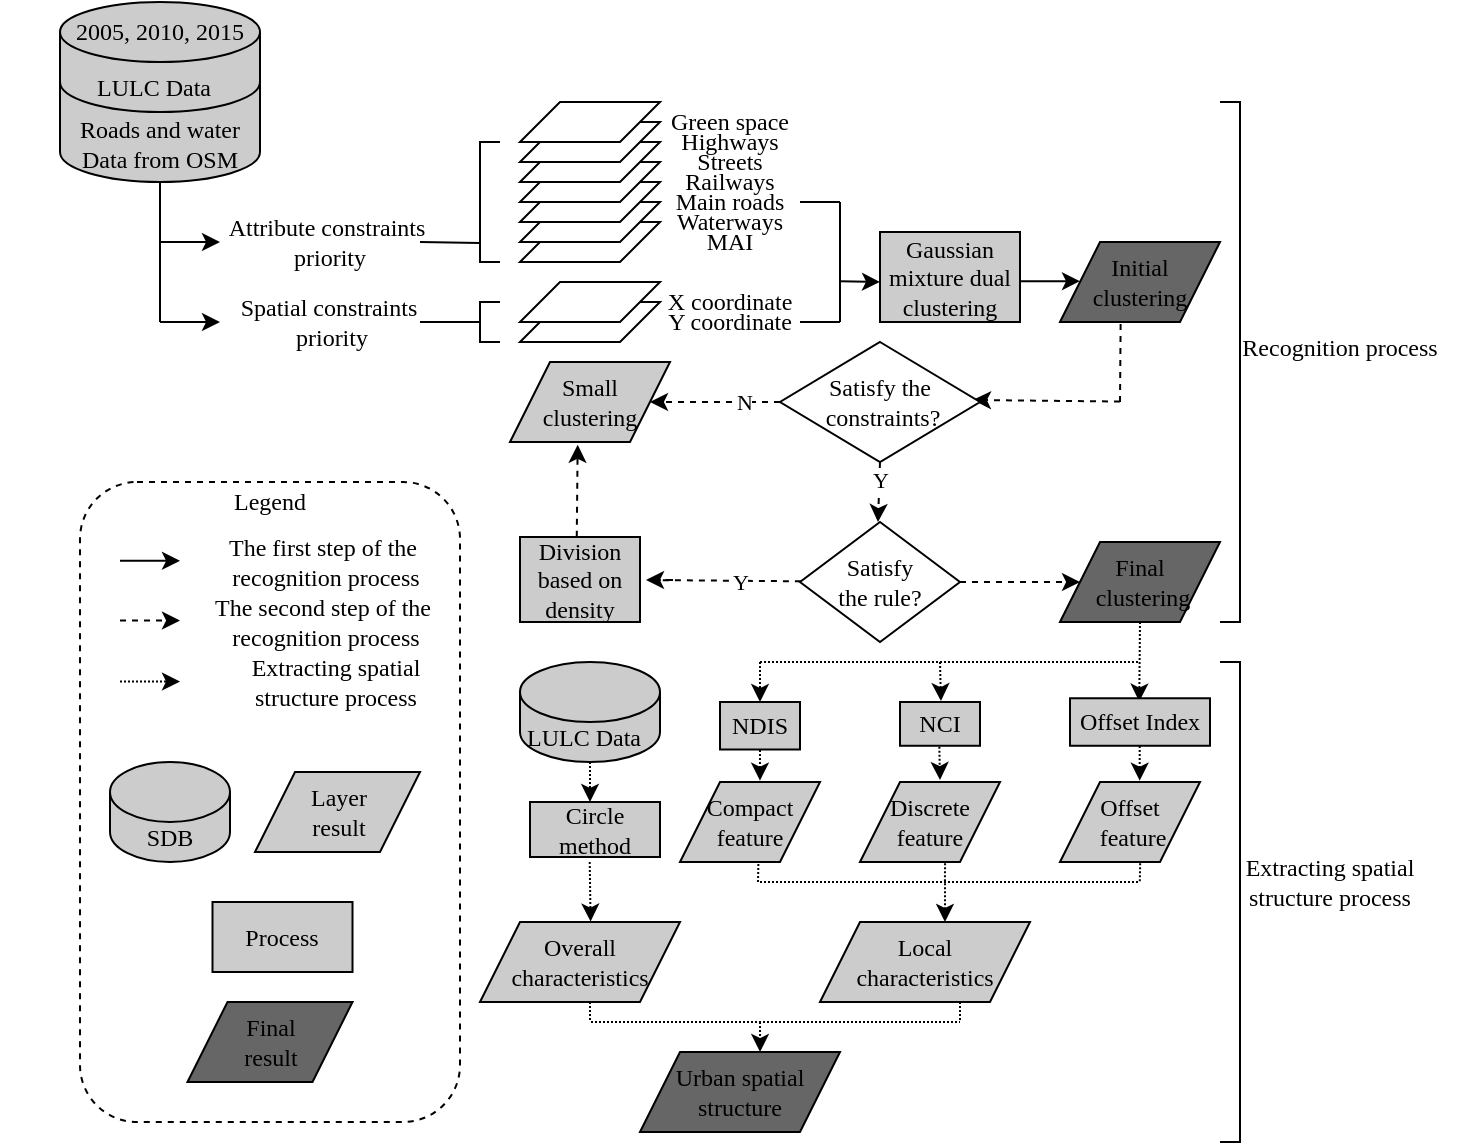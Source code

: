 <mxfile version="14.9.3" type="github">
  <diagram id="8HJ7aUhL0o4wAt0HdWRR" name="Page-1">
    <mxGraphModel dx="979" dy="553" grid="1" gridSize="10" guides="1" tooltips="1" connect="1" arrows="1" fold="1" page="1" pageScale="1" pageWidth="827" pageHeight="1169" math="0" shadow="0">
      <root>
        <mxCell id="0" />
        <mxCell id="1" parent="0" />
        <mxCell id="i6sxjxo-gBJiL7IOT36x-5" value="LULC Data&amp;nbsp;&amp;nbsp;" style="shape=cylinder3;whiteSpace=wrap;html=1;boundedLbl=1;backgroundOutline=1;size=15;fontFamily=Times New Roman;shadow=0;fillColor=#CCCCCC;" parent="1" vertex="1">
          <mxGeometry x="50" y="20" width="100" height="60" as="geometry" />
        </mxCell>
        <mxCell id="i6sxjxo-gBJiL7IOT36x-6" value="2005, 2010, 2015" style="text;html=1;strokeColor=none;fillColor=none;align=center;verticalAlign=middle;whiteSpace=wrap;rounded=0;fontFamily=Times New Roman;" parent="1" vertex="1">
          <mxGeometry x="20" y="30" width="160" height="10" as="geometry" />
        </mxCell>
        <mxCell id="i6sxjxo-gBJiL7IOT36x-10" value="&lt;span&gt;Roads and water Data from OSM&lt;/span&gt;" style="shape=cylinder3;whiteSpace=wrap;html=1;boundedLbl=1;backgroundOutline=1;size=15;lid=0;fontFamily=Times New Roman;fillColor=#CCCCCC;" parent="1" vertex="1">
          <mxGeometry x="50" y="60" width="100" height="50" as="geometry" />
        </mxCell>
        <mxCell id="i6sxjxo-gBJiL7IOT36x-12" value="" style="endArrow=none;html=1;fontFamily=Times New Roman;entryX=0.5;entryY=1;entryDx=0;entryDy=0;entryPerimeter=0;" parent="1" target="i6sxjxo-gBJiL7IOT36x-10" edge="1">
          <mxGeometry width="50" height="50" relative="1" as="geometry">
            <mxPoint x="100" y="140" as="sourcePoint" />
            <mxPoint x="60" y="160" as="targetPoint" />
          </mxGeometry>
        </mxCell>
        <mxCell id="i6sxjxo-gBJiL7IOT36x-13" value="" style="endArrow=none;html=1;fontFamily=Times New Roman;" parent="1" edge="1">
          <mxGeometry width="50" height="50" relative="1" as="geometry">
            <mxPoint x="100" y="180" as="sourcePoint" />
            <mxPoint x="100" y="140" as="targetPoint" />
          </mxGeometry>
        </mxCell>
        <mxCell id="i6sxjxo-gBJiL7IOT36x-14" value="" style="endArrow=classic;html=1;fontFamily=Times New Roman;" parent="1" edge="1">
          <mxGeometry width="50" height="50" relative="1" as="geometry">
            <mxPoint x="100" y="140" as="sourcePoint" />
            <mxPoint x="130" y="140" as="targetPoint" />
          </mxGeometry>
        </mxCell>
        <mxCell id="i6sxjxo-gBJiL7IOT36x-15" value="" style="endArrow=classic;html=1;fontFamily=Times New Roman;" parent="1" edge="1">
          <mxGeometry width="50" height="50" relative="1" as="geometry">
            <mxPoint x="100" y="180" as="sourcePoint" />
            <mxPoint x="130" y="180" as="targetPoint" />
          </mxGeometry>
        </mxCell>
        <mxCell id="i6sxjxo-gBJiL7IOT36x-16" value="Attribute&lt;span&gt;&amp;nbsp;&lt;/span&gt;&lt;span&gt;constraints&amp;nbsp;&lt;/span&gt;&lt;br&gt;&lt;div&gt;&lt;span&gt;priority&lt;/span&gt;&lt;/div&gt;" style="text;html=1;strokeColor=none;fillColor=none;align=center;verticalAlign=middle;whiteSpace=wrap;rounded=0;fontFamily=Times New Roman;" parent="1" vertex="1">
          <mxGeometry x="140" y="130" width="90" height="20" as="geometry" />
        </mxCell>
        <mxCell id="i6sxjxo-gBJiL7IOT36x-17" value="&lt;div&gt;&lt;span&gt;Spatial constraints&lt;/span&gt;&lt;/div&gt;&lt;div&gt;&lt;span&gt;&amp;nbsp;priority&lt;/span&gt;&lt;/div&gt;" style="text;html=1;strokeColor=none;fillColor=none;align=center;verticalAlign=middle;whiteSpace=wrap;rounded=0;fontFamily=Times New Roman;" parent="1" vertex="1">
          <mxGeometry x="137.5" y="170" width="92.5" height="20" as="geometry" />
        </mxCell>
        <mxCell id="i6sxjxo-gBJiL7IOT36x-21" value="" style="endArrow=none;html=1;fontFamily=Times New Roman;exitX=1;exitY=0.5;exitDx=0;exitDy=0;" parent="1" source="i6sxjxo-gBJiL7IOT36x-17" edge="1">
          <mxGeometry width="50" height="50" relative="1" as="geometry">
            <mxPoint x="300" y="179.71" as="sourcePoint" />
            <mxPoint x="260" y="180" as="targetPoint" />
          </mxGeometry>
        </mxCell>
        <mxCell id="13GSF1PAoy-0XcD6c8-7-2" value="" style="strokeWidth=1;html=1;shape=mxgraph.flowchart.annotation_1;align=left;pointerEvents=1;fontFamily=Times New Roman;" parent="1" vertex="1">
          <mxGeometry x="260" y="170" width="10" height="20" as="geometry" />
        </mxCell>
        <mxCell id="13GSF1PAoy-0XcD6c8-7-1" value="" style="strokeWidth=1;html=1;shape=mxgraph.flowchart.annotation_1;align=left;pointerEvents=1;fontFamily=Times New Roman;" parent="1" vertex="1">
          <mxGeometry x="260" y="90" width="10" height="60" as="geometry" />
        </mxCell>
        <mxCell id="13GSF1PAoy-0XcD6c8-7-27" value="" style="endArrow=none;html=1;fontFamily=Times New Roman;exitX=1;exitY=0.5;exitDx=0;exitDy=0;entryX=-0.029;entryY=0.842;entryDx=0;entryDy=0;entryPerimeter=0;" parent="1" source="i6sxjxo-gBJiL7IOT36x-16" target="13GSF1PAoy-0XcD6c8-7-1" edge="1">
          <mxGeometry width="50" height="50" relative="1" as="geometry">
            <mxPoint x="230" y="140" as="sourcePoint" />
            <mxPoint x="280" y="140" as="targetPoint" />
          </mxGeometry>
        </mxCell>
        <mxCell id="i6sxjxo-gBJiL7IOT36x-22" value="" style="shape=parallelogram;perimeter=parallelogramPerimeter;whiteSpace=wrap;html=1;fixedSize=1;fontFamily=Times New Roman;" parent="1" vertex="1">
          <mxGeometry x="280" y="130" width="70" height="20" as="geometry" />
        </mxCell>
        <mxCell id="i6sxjxo-gBJiL7IOT36x-23" value="" style="shape=parallelogram;perimeter=parallelogramPerimeter;whiteSpace=wrap;html=1;fixedSize=1;fontFamily=Times New Roman;" parent="1" vertex="1">
          <mxGeometry x="280" y="120" width="70" height="20" as="geometry" />
        </mxCell>
        <mxCell id="i6sxjxo-gBJiL7IOT36x-24" value="" style="shape=parallelogram;perimeter=parallelogramPerimeter;whiteSpace=wrap;html=1;fixedSize=1;fontFamily=Times New Roman;" parent="1" vertex="1">
          <mxGeometry x="280" y="110" width="70" height="20" as="geometry" />
        </mxCell>
        <mxCell id="i6sxjxo-gBJiL7IOT36x-25" value="" style="shape=parallelogram;perimeter=parallelogramPerimeter;whiteSpace=wrap;html=1;fixedSize=1;fontFamily=Times New Roman;" parent="1" vertex="1">
          <mxGeometry x="280" y="100" width="70" height="20" as="geometry" />
        </mxCell>
        <mxCell id="i6sxjxo-gBJiL7IOT36x-26" value="" style="shape=parallelogram;perimeter=parallelogramPerimeter;whiteSpace=wrap;html=1;fixedSize=1;fontFamily=Times New Roman;" parent="1" vertex="1">
          <mxGeometry x="280" y="90" width="70" height="20" as="geometry" />
        </mxCell>
        <mxCell id="i6sxjxo-gBJiL7IOT36x-27" value="" style="shape=parallelogram;perimeter=parallelogramPerimeter;whiteSpace=wrap;html=1;fixedSize=1;fontFamily=Times New Roman;" parent="1" vertex="1">
          <mxGeometry x="280" y="80" width="70" height="20" as="geometry" />
        </mxCell>
        <mxCell id="i6sxjxo-gBJiL7IOT36x-28" value="" style="shape=parallelogram;perimeter=parallelogramPerimeter;whiteSpace=wrap;html=1;fixedSize=1;fontFamily=Times New Roman;" parent="1" vertex="1">
          <mxGeometry x="280" y="70" width="70" height="20" as="geometry" />
        </mxCell>
        <mxCell id="13GSF1PAoy-0XcD6c8-7-4" value="" style="shape=parallelogram;perimeter=parallelogramPerimeter;whiteSpace=wrap;html=1;fixedSize=1;fontFamily=Times New Roman;" parent="1" vertex="1">
          <mxGeometry x="280" y="170" width="70" height="20" as="geometry" />
        </mxCell>
        <mxCell id="13GSF1PAoy-0XcD6c8-7-5" value="" style="shape=parallelogram;perimeter=parallelogramPerimeter;whiteSpace=wrap;html=1;fixedSize=1;fontFamily=Times New Roman;" parent="1" vertex="1">
          <mxGeometry x="280" y="160" width="70" height="20" as="geometry" />
        </mxCell>
        <mxCell id="13GSF1PAoy-0XcD6c8-7-6" value="&lt;div&gt;Green space&lt;/div&gt;" style="text;html=1;strokeColor=none;fillColor=none;align=center;verticalAlign=middle;whiteSpace=wrap;rounded=0;fontFamily=Times New Roman;" parent="1" vertex="1">
          <mxGeometry x="340" y="70" width="90" height="20" as="geometry" />
        </mxCell>
        <mxCell id="13GSF1PAoy-0XcD6c8-7-7" value="&lt;div&gt;Highways&lt;/div&gt;" style="text;html=1;strokeColor=none;fillColor=none;align=center;verticalAlign=middle;whiteSpace=wrap;rounded=0;fontFamily=Times New Roman;" parent="1" vertex="1">
          <mxGeometry x="340" y="80" width="90" height="20" as="geometry" />
        </mxCell>
        <mxCell id="13GSF1PAoy-0XcD6c8-7-8" value="Streets" style="text;html=1;strokeColor=none;fillColor=none;align=center;verticalAlign=middle;whiteSpace=wrap;rounded=0;fontFamily=Times New Roman;" parent="1" vertex="1">
          <mxGeometry x="340" y="95" width="90" height="10" as="geometry" />
        </mxCell>
        <mxCell id="13GSF1PAoy-0XcD6c8-7-9" value="&lt;div&gt;Railways&lt;/div&gt;" style="text;html=1;strokeColor=none;fillColor=none;align=center;verticalAlign=middle;whiteSpace=wrap;rounded=0;fontFamily=Times New Roman;" parent="1" vertex="1">
          <mxGeometry x="340" y="100" width="90" height="20" as="geometry" />
        </mxCell>
        <mxCell id="13GSF1PAoy-0XcD6c8-7-10" value="&lt;div&gt;Main roads&lt;/div&gt;" style="text;html=1;strokeColor=none;fillColor=none;align=center;verticalAlign=middle;whiteSpace=wrap;rounded=0;fontFamily=Times New Roman;" parent="1" vertex="1">
          <mxGeometry x="340" y="110" width="90" height="20" as="geometry" />
        </mxCell>
        <mxCell id="13GSF1PAoy-0XcD6c8-7-11" value="&lt;div&gt;Waterways&lt;/div&gt;" style="text;html=1;strokeColor=none;fillColor=none;align=center;verticalAlign=middle;whiteSpace=wrap;rounded=0;fontFamily=Times New Roman;" parent="1" vertex="1">
          <mxGeometry x="340" y="120" width="90" height="20" as="geometry" />
        </mxCell>
        <mxCell id="13GSF1PAoy-0XcD6c8-7-12" value="&lt;div&gt;MAI&lt;/div&gt;" style="text;html=1;strokeColor=none;fillColor=none;align=center;verticalAlign=middle;whiteSpace=wrap;rounded=0;fontFamily=Times New Roman;" parent="1" vertex="1">
          <mxGeometry x="340" y="130" width="90" height="20" as="geometry" />
        </mxCell>
        <mxCell id="13GSF1PAoy-0XcD6c8-7-13" value="&lt;div&gt;X coordinate&lt;/div&gt;" style="text;html=1;strokeColor=none;fillColor=none;align=center;verticalAlign=middle;whiteSpace=wrap;rounded=0;fontFamily=Times New Roman;" parent="1" vertex="1">
          <mxGeometry x="340" y="160" width="90" height="20" as="geometry" />
        </mxCell>
        <mxCell id="13GSF1PAoy-0XcD6c8-7-14" value="Y coordinate" style="text;html=1;strokeColor=none;fillColor=none;align=center;verticalAlign=middle;whiteSpace=wrap;rounded=0;fontFamily=Times New Roman;" parent="1" vertex="1">
          <mxGeometry x="340" y="170" width="90" height="20" as="geometry" />
        </mxCell>
        <mxCell id="13GSF1PAoy-0XcD6c8-7-21" value="" style="endArrow=classic;html=1;fontFamily=Times New Roman;exitX=1;exitY=0.5;exitDx=0;exitDy=0;" parent="1" edge="1">
          <mxGeometry x="300" y="90" width="50" height="50" as="geometry">
            <mxPoint x="440" y="159.67" as="sourcePoint" />
            <mxPoint x="460" y="160" as="targetPoint" />
          </mxGeometry>
        </mxCell>
        <mxCell id="13GSF1PAoy-0XcD6c8-7-53" value="" style="line;strokeWidth=1;html=1;fontFamily=Times New Roman;fontColor=#000000;" parent="1" vertex="1">
          <mxGeometry x="420" y="175" width="20" height="10" as="geometry" />
        </mxCell>
        <mxCell id="13GSF1PAoy-0XcD6c8-7-54" value="" style="line;strokeWidth=1;html=1;fontFamily=Times New Roman;fontColor=#000000;" parent="1" vertex="1">
          <mxGeometry x="420" y="115" width="20" height="10" as="geometry" />
        </mxCell>
        <mxCell id="13GSF1PAoy-0XcD6c8-7-55" value="" style="line;strokeWidth=1;direction=south;html=1;fontFamily=Times New Roman;fontColor=#000000;" parent="1" vertex="1">
          <mxGeometry x="430" y="120" width="20" height="40" as="geometry" />
        </mxCell>
        <mxCell id="13GSF1PAoy-0XcD6c8-7-56" value="" style="line;strokeWidth=1;direction=south;html=1;fontFamily=Times New Roman;fontColor=#000000;" parent="1" vertex="1">
          <mxGeometry x="430" y="160" width="20" height="20" as="geometry" />
        </mxCell>
        <mxCell id="13GSF1PAoy-0XcD6c8-7-59" value="" style="endArrow=classic;html=1;fontFamily=Times New Roman;" parent="1" edge="1">
          <mxGeometry width="50" height="50" relative="1" as="geometry">
            <mxPoint x="530" y="159.6" as="sourcePoint" />
            <mxPoint x="560" y="159.6" as="targetPoint" />
          </mxGeometry>
        </mxCell>
        <mxCell id="13GSF1PAoy-0XcD6c8-7-61" value="Initial clustering" style="shape=parallelogram;perimeter=parallelogramPerimeter;whiteSpace=wrap;html=1;fixedSize=1;strokeWidth=1;fontFamily=Times New Roman;fontColor=#000000;fillColor=#666666;" parent="1" vertex="1">
          <mxGeometry x="550" y="140" width="80" height="40" as="geometry" />
        </mxCell>
        <mxCell id="13GSF1PAoy-0XcD6c8-7-62" value="" style="endArrow=none;dashed=1;html=1;strokeWidth=1;fontFamily=Times New Roman;fontColor=#000000;entryX=0.379;entryY=1.003;entryDx=0;entryDy=0;entryPerimeter=0;" parent="1" target="13GSF1PAoy-0XcD6c8-7-61" edge="1">
          <mxGeometry width="50" height="50" relative="1" as="geometry">
            <mxPoint x="580" y="220" as="sourcePoint" />
            <mxPoint x="590" y="210" as="targetPoint" />
          </mxGeometry>
        </mxCell>
        <mxCell id="13GSF1PAoy-0XcD6c8-7-63" value="" style="endArrow=classic;html=1;fontFamily=Times New Roman;dashed=1;entryX=0.965;entryY=0.483;entryDx=0;entryDy=0;entryPerimeter=0;" parent="1" target="13GSF1PAoy-0XcD6c8-7-64" edge="1">
          <mxGeometry width="50" height="50" relative="1" as="geometry">
            <mxPoint x="580" y="219.76" as="sourcePoint" />
            <mxPoint x="510" y="219.76" as="targetPoint" />
          </mxGeometry>
        </mxCell>
        <mxCell id="13GSF1PAoy-0XcD6c8-7-64" value="Satisfy the &amp;nbsp;constraints?" style="rhombus;whiteSpace=wrap;html=1;strokeWidth=1;fontFamily=Times New Roman;fontColor=#000000;" parent="1" vertex="1">
          <mxGeometry x="410" y="190" width="100" height="60" as="geometry" />
        </mxCell>
        <mxCell id="13GSF1PAoy-0XcD6c8-7-65" value="" style="endArrow=classic;html=1;fontFamily=Times New Roman;dashed=1;exitX=0;exitY=0.5;exitDx=0;exitDy=0;entryX=1;entryY=0.5;entryDx=0;entryDy=0;" parent="1" source="13GSF1PAoy-0XcD6c8-7-64" target="13GSF1PAoy-0XcD6c8-7-66" edge="1">
          <mxGeometry width="50" height="50" relative="1" as="geometry">
            <mxPoint x="410" y="220" as="sourcePoint" />
            <mxPoint x="340" y="219.8" as="targetPoint" />
          </mxGeometry>
        </mxCell>
        <mxCell id="13GSF1PAoy-0XcD6c8-7-67" value="N&lt;br&gt;" style="edgeLabel;html=1;align=center;verticalAlign=middle;resizable=0;points=[];fontFamily=Times New Roman;fontColor=#000000;" parent="13GSF1PAoy-0XcD6c8-7-65" vertex="1" connectable="0">
          <mxGeometry x="-0.447" relative="1" as="geometry">
            <mxPoint as="offset" />
          </mxGeometry>
        </mxCell>
        <mxCell id="13GSF1PAoy-0XcD6c8-7-66" value="Small clustering" style="shape=parallelogram;perimeter=parallelogramPerimeter;whiteSpace=wrap;html=1;fixedSize=1;strokeWidth=1;fontFamily=Times New Roman;fontColor=#000000;fillColor=#CCCCCC;" parent="1" vertex="1">
          <mxGeometry x="275" y="200" width="80" height="40" as="geometry" />
        </mxCell>
        <mxCell id="13GSF1PAoy-0XcD6c8-7-68" value="" style="endArrow=classic;html=1;fontFamily=Times New Roman;dashed=1;exitX=0.5;exitY=1;exitDx=0;exitDy=0;" parent="1" source="13GSF1PAoy-0XcD6c8-7-64" edge="1">
          <mxGeometry width="50" height="50" relative="1" as="geometry">
            <mxPoint x="464.5" y="280" as="sourcePoint" />
            <mxPoint x="459" y="280" as="targetPoint" />
          </mxGeometry>
        </mxCell>
        <mxCell id="13GSF1PAoy-0XcD6c8-7-69" value="Y&lt;br&gt;" style="edgeLabel;html=1;align=center;verticalAlign=middle;resizable=0;points=[];fontFamily=Times New Roman;fontColor=#000000;" parent="13GSF1PAoy-0XcD6c8-7-68" vertex="1" connectable="0">
          <mxGeometry x="-0.447" relative="1" as="geometry">
            <mxPoint as="offset" />
          </mxGeometry>
        </mxCell>
        <mxCell id="13GSF1PAoy-0XcD6c8-7-70" value="Satisfy &lt;br&gt;the rule?" style="rhombus;whiteSpace=wrap;html=1;strokeWidth=1;fontFamily=Times New Roman;fontColor=#000000;" parent="1" vertex="1">
          <mxGeometry x="420" y="280" width="80" height="60" as="geometry" />
        </mxCell>
        <mxCell id="13GSF1PAoy-0XcD6c8-7-71" value="" style="endArrow=classic;html=1;fontFamily=Times New Roman;dashed=1;" parent="1" source="13GSF1PAoy-0XcD6c8-7-70" edge="1">
          <mxGeometry width="50" height="50" relative="1" as="geometry">
            <mxPoint x="469" y="260" as="sourcePoint" />
            <mxPoint x="343" y="309" as="targetPoint" />
            <Array as="points">
              <mxPoint x="343" y="309" />
              <mxPoint x="360" y="309" />
            </Array>
          </mxGeometry>
        </mxCell>
        <mxCell id="13GSF1PAoy-0XcD6c8-7-72" value="Y&lt;br&gt;" style="edgeLabel;html=1;align=center;verticalAlign=middle;resizable=0;points=[];fontFamily=Times New Roman;fontColor=#000000;" parent="13GSF1PAoy-0XcD6c8-7-71" vertex="1" connectable="0">
          <mxGeometry x="-0.447" relative="1" as="geometry">
            <mxPoint as="offset" />
          </mxGeometry>
        </mxCell>
        <mxCell id="13GSF1PAoy-0XcD6c8-7-74" value="" style="endArrow=classic;html=1;fontFamily=Times New Roman;dashed=1;entryX=0.423;entryY=1.035;entryDx=0;entryDy=0;entryPerimeter=0;exitX=0.473;exitY=-0.065;exitDx=0;exitDy=0;exitPerimeter=0;" parent="1" target="13GSF1PAoy-0XcD6c8-7-66" edge="1">
          <mxGeometry width="50" height="50" relative="1" as="geometry">
            <mxPoint x="308.38" y="287.4" as="sourcePoint" />
            <mxPoint x="300.0" y="270" as="targetPoint" />
          </mxGeometry>
        </mxCell>
        <mxCell id="13GSF1PAoy-0XcD6c8-7-75" value="" style="endArrow=classic;html=1;fontFamily=Times New Roman;dashed=1;exitX=1;exitY=0.5;exitDx=0;exitDy=0;" parent="1" source="13GSF1PAoy-0XcD6c8-7-70" edge="1">
          <mxGeometry width="50" height="50" relative="1" as="geometry">
            <mxPoint x="590" y="229.76" as="sourcePoint" />
            <mxPoint x="560" y="310" as="targetPoint" />
          </mxGeometry>
        </mxCell>
        <mxCell id="13GSF1PAoy-0XcD6c8-7-76" value="Final&lt;br&gt;&amp;nbsp;clustering" style="shape=parallelogram;perimeter=parallelogramPerimeter;whiteSpace=wrap;html=1;fixedSize=1;strokeWidth=1;fontFamily=Times New Roman;fontColor=#000000;fillColor=#666666;" parent="1" vertex="1">
          <mxGeometry x="550" y="290" width="80" height="40" as="geometry" />
        </mxCell>
        <mxCell id="13GSF1PAoy-0XcD6c8-7-80" value="LULC Data&amp;nbsp;&amp;nbsp;" style="shape=cylinder3;whiteSpace=wrap;html=1;boundedLbl=1;backgroundOutline=1;size=15;fontFamily=Times New Roman;fillColor=#CCCCCC;" parent="1" vertex="1">
          <mxGeometry x="280" y="350" width="70" height="50" as="geometry" />
        </mxCell>
        <mxCell id="13GSF1PAoy-0XcD6c8-7-81" value="" style="endArrow=classic;html=1;fontFamily=Times New Roman;dashed=1;exitX=0.5;exitY=1;exitDx=0;exitDy=0;dashPattern=1 1;entryX=0.566;entryY=-0.01;entryDx=0;entryDy=0;entryPerimeter=0;" parent="1" source="13GSF1PAoy-0XcD6c8-7-76" edge="1">
          <mxGeometry width="50" height="50" relative="1" as="geometry">
            <mxPoint x="560.0" y="398.6" as="sourcePoint" />
            <mxPoint x="589.62" y="369.8" as="targetPoint" />
          </mxGeometry>
        </mxCell>
        <mxCell id="13GSF1PAoy-0XcD6c8-7-83" value="Compact feature" style="shape=parallelogram;perimeter=parallelogramPerimeter;whiteSpace=wrap;html=1;fixedSize=1;strokeWidth=1;fontFamily=Times New Roman;fontColor=#000000;fillColor=#CCCCCC;" parent="1" vertex="1">
          <mxGeometry x="360" y="410" width="70" height="40" as="geometry" />
        </mxCell>
        <mxCell id="13GSF1PAoy-0XcD6c8-7-84" value="Discrete &lt;br&gt;feature" style="shape=parallelogram;perimeter=parallelogramPerimeter;whiteSpace=wrap;html=1;fixedSize=1;strokeWidth=1;fontFamily=Times New Roman;fontColor=#000000;fillColor=#CCCCCC;" parent="1" vertex="1">
          <mxGeometry x="450" y="410" width="70" height="40" as="geometry" />
        </mxCell>
        <mxCell id="13GSF1PAoy-0XcD6c8-7-85" value="Offset&lt;br&gt;&amp;nbsp;feature" style="shape=parallelogram;perimeter=parallelogramPerimeter;whiteSpace=wrap;html=1;fixedSize=1;strokeWidth=1;fontFamily=Times New Roman;fontColor=#000000;fillColor=#CCCCCC;" parent="1" vertex="1">
          <mxGeometry x="550" y="410" width="70" height="40" as="geometry" />
        </mxCell>
        <mxCell id="13GSF1PAoy-0XcD6c8-7-87" value="" style="endArrow=classic;html=1;fontFamily=Times New Roman;dashed=1;dashPattern=1 1;entryX=0.442;entryY=-0.023;entryDx=0;entryDy=0;entryPerimeter=0;" parent="1" edge="1">
          <mxGeometry width="50" height="50" relative="1" as="geometry">
            <mxPoint x="490" y="350" as="sourcePoint" />
            <mxPoint x="490.47" y="369.54" as="targetPoint" />
            <Array as="points" />
          </mxGeometry>
        </mxCell>
        <mxCell id="13GSF1PAoy-0XcD6c8-7-91" value="" style="endArrow=none;html=1;dashed=1;dashPattern=1 1;strokeWidth=1;fontFamily=Times New Roman;fontColor=#000000;" parent="1" edge="1">
          <mxGeometry width="50" height="50" relative="1" as="geometry">
            <mxPoint x="400" y="350" as="sourcePoint" />
            <mxPoint x="590" y="350" as="targetPoint" />
          </mxGeometry>
        </mxCell>
        <mxCell id="13GSF1PAoy-0XcD6c8-7-92" value="" style="endArrow=classic;html=1;fontFamily=Times New Roman;dashed=1;dashPattern=1 1;entryX=0.5;entryY=0;entryDx=0;entryDy=0;" parent="1" edge="1">
          <mxGeometry width="50" height="50" relative="1" as="geometry">
            <mxPoint x="400" y="350" as="sourcePoint" />
            <mxPoint x="400" y="370" as="targetPoint" />
            <Array as="points" />
          </mxGeometry>
        </mxCell>
        <mxCell id="13GSF1PAoy-0XcD6c8-7-94" value="" style="endArrow=classic;html=1;fontFamily=Times New Roman;dashed=1;exitX=0.5;exitY=1;exitDx=0;exitDy=0;dashPattern=1 1;entryX=0.571;entryY=-0.017;entryDx=0;entryDy=0;entryPerimeter=0;" parent="1" target="13GSF1PAoy-0XcD6c8-7-83" edge="1">
          <mxGeometry width="50" height="50" relative="1" as="geometry">
            <mxPoint x="400" y="390" as="sourcePoint" />
            <mxPoint x="410.12" y="380" as="targetPoint" />
            <Array as="points" />
          </mxGeometry>
        </mxCell>
        <mxCell id="13GSF1PAoy-0XcD6c8-7-95" value="" style="endArrow=classic;html=1;fontFamily=Times New Roman;dashed=1;exitX=0.418;exitY=1.017;exitDx=0;exitDy=0;dashPattern=1 1;exitPerimeter=0;" parent="1" edge="1">
          <mxGeometry width="50" height="50" relative="1" as="geometry">
            <mxPoint x="489.63" y="390.34" as="sourcePoint" />
            <mxPoint x="490" y="409" as="targetPoint" />
            <Array as="points" />
          </mxGeometry>
        </mxCell>
        <mxCell id="13GSF1PAoy-0XcD6c8-7-96" value="" style="endArrow=classic;html=1;fontFamily=Times New Roman;dashed=1;exitX=0.5;exitY=1;exitDx=0;exitDy=0;dashPattern=1 1;entryX=0.571;entryY=-0.017;entryDx=0;entryDy=0;entryPerimeter=0;" parent="1" edge="1">
          <mxGeometry width="50" height="50" relative="1" as="geometry">
            <mxPoint x="589.86" y="390" as="sourcePoint" />
            <mxPoint x="589.83" y="409.32" as="targetPoint" />
            <Array as="points" />
          </mxGeometry>
        </mxCell>
        <mxCell id="13GSF1PAoy-0XcD6c8-7-97" value="" style="endArrow=classic;html=1;fontFamily=Times New Roman;dashed=1;dashPattern=1 1;entryX=0.5;entryY=0;entryDx=0;entryDy=0;" parent="1" edge="1">
          <mxGeometry width="50" height="50" relative="1" as="geometry">
            <mxPoint x="315" y="400" as="sourcePoint" />
            <mxPoint x="315" y="420" as="targetPoint" />
            <Array as="points" />
          </mxGeometry>
        </mxCell>
        <mxCell id="13GSF1PAoy-0XcD6c8-7-100" value="Overall characteristics" style="shape=parallelogram;perimeter=parallelogramPerimeter;whiteSpace=wrap;html=1;fixedSize=1;strokeWidth=1;fontFamily=Times New Roman;fontColor=#000000;fillColor=#CCCCCC;" parent="1" vertex="1">
          <mxGeometry x="260" y="480" width="100" height="40" as="geometry" />
        </mxCell>
        <mxCell id="13GSF1PAoy-0XcD6c8-7-101" value="Local&lt;br&gt;characteristics" style="shape=parallelogram;perimeter=parallelogramPerimeter;whiteSpace=wrap;html=1;fixedSize=1;strokeWidth=1;fontFamily=Times New Roman;fontColor=#000000;fillColor=#CCCCCC;" parent="1" vertex="1">
          <mxGeometry x="430" y="480" width="105" height="40" as="geometry" />
        </mxCell>
        <mxCell id="13GSF1PAoy-0XcD6c8-7-102" value="" style="endArrow=classic;html=1;fontFamily=Times New Roman;dashed=1;dashPattern=1 1;entryX=0.553;entryY=-0.005;entryDx=0;entryDy=0;entryPerimeter=0;" parent="1" target="13GSF1PAoy-0XcD6c8-7-100" edge="1">
          <mxGeometry width="50" height="50" relative="1" as="geometry">
            <mxPoint x="314.86" y="450" as="sourcePoint" />
            <mxPoint x="315" y="478" as="targetPoint" />
            <Array as="points" />
          </mxGeometry>
        </mxCell>
        <mxCell id="13GSF1PAoy-0XcD6c8-7-103" value="" style="endArrow=none;html=1;dashed=1;dashPattern=1 1;strokeWidth=1;fontFamily=Times New Roman;fontColor=#000000;entryX=0.56;entryY=1.009;entryDx=0;entryDy=0;entryPerimeter=0;" parent="1" target="13GSF1PAoy-0XcD6c8-7-83" edge="1">
          <mxGeometry width="50" height="50" relative="1" as="geometry">
            <mxPoint x="399" y="460" as="sourcePoint" />
            <mxPoint x="530" y="470" as="targetPoint" />
          </mxGeometry>
        </mxCell>
        <mxCell id="13GSF1PAoy-0XcD6c8-7-105" value="" style="endArrow=none;html=1;dashed=1;dashPattern=1 1;strokeWidth=1;fontFamily=Times New Roman;fontColor=#000000;" parent="1" edge="1">
          <mxGeometry width="50" height="50" relative="1" as="geometry">
            <mxPoint x="492.45" y="459.64" as="sourcePoint" />
            <mxPoint x="492.55" y="450" as="targetPoint" />
          </mxGeometry>
        </mxCell>
        <mxCell id="13GSF1PAoy-0XcD6c8-7-106" value="" style="endArrow=none;html=1;dashed=1;dashPattern=1 1;strokeWidth=1;fontFamily=Times New Roman;fontColor=#000000;entryX=0.56;entryY=1.009;entryDx=0;entryDy=0;entryPerimeter=0;" parent="1" edge="1">
          <mxGeometry width="50" height="50" relative="1" as="geometry">
            <mxPoint x="589.9" y="459.64" as="sourcePoint" />
            <mxPoint x="590.1" y="450" as="targetPoint" />
          </mxGeometry>
        </mxCell>
        <mxCell id="13GSF1PAoy-0XcD6c8-7-107" value="" style="endArrow=none;html=1;dashed=1;dashPattern=1 1;strokeWidth=1;fontFamily=Times New Roman;fontColor=#000000;" parent="1" edge="1">
          <mxGeometry width="50" height="50" relative="1" as="geometry">
            <mxPoint x="400" y="460" as="sourcePoint" />
            <mxPoint x="590" y="460" as="targetPoint" />
          </mxGeometry>
        </mxCell>
        <mxCell id="13GSF1PAoy-0XcD6c8-7-108" value="" style="endArrow=classic;html=1;fontFamily=Times New Roman;dashed=1;exitX=0.5;exitY=1;exitDx=0;exitDy=0;dashPattern=1 1;entryX=0.571;entryY=-0.017;entryDx=0;entryDy=0;entryPerimeter=0;" parent="1" edge="1">
          <mxGeometry width="50" height="50" relative="1" as="geometry">
            <mxPoint x="492.51" y="460.68" as="sourcePoint" />
            <mxPoint x="492.48" y="480.0" as="targetPoint" />
            <Array as="points" />
          </mxGeometry>
        </mxCell>
        <mxCell id="13GSF1PAoy-0XcD6c8-7-109" value="Urban spatial structure" style="shape=parallelogram;perimeter=parallelogramPerimeter;whiteSpace=wrap;html=1;fixedSize=1;strokeWidth=1;fontFamily=Times New Roman;fontColor=#000000;fillColor=#666666;" parent="1" vertex="1">
          <mxGeometry x="340" y="545" width="100" height="40" as="geometry" />
        </mxCell>
        <mxCell id="13GSF1PAoy-0XcD6c8-7-110" value="" style="endArrow=none;html=1;dashed=1;dashPattern=1 1;strokeWidth=1;fontFamily=Times New Roman;fontColor=#000000;" parent="1" edge="1">
          <mxGeometry width="50" height="50" relative="1" as="geometry">
            <mxPoint x="315" y="520" as="sourcePoint" />
            <mxPoint x="315" y="530" as="targetPoint" />
          </mxGeometry>
        </mxCell>
        <mxCell id="13GSF1PAoy-0XcD6c8-7-111" value="" style="endArrow=none;html=1;dashed=1;dashPattern=1 1;strokeWidth=1;fontFamily=Times New Roman;fontColor=#000000;entryX=0.563;entryY=1.011;entryDx=0;entryDy=0;entryPerimeter=0;" parent="1" target="13GSF1PAoy-0XcD6c8-7-101" edge="1">
          <mxGeometry width="50" height="50" relative="1" as="geometry">
            <mxPoint x="489" y="520" as="sourcePoint" />
            <mxPoint x="500.03" y="510" as="targetPoint" />
          </mxGeometry>
        </mxCell>
        <mxCell id="13GSF1PAoy-0XcD6c8-7-113" value="" style="endArrow=classic;html=1;fontFamily=Times New Roman;dashed=1;dashPattern=1 1;" parent="1" edge="1">
          <mxGeometry width="50" height="50" relative="1" as="geometry">
            <mxPoint x="400" y="530" as="sourcePoint" />
            <mxPoint x="400.04" y="545" as="targetPoint" />
            <Array as="points" />
          </mxGeometry>
        </mxCell>
        <mxCell id="13GSF1PAoy-0XcD6c8-7-114" value="" style="endArrow=none;html=1;dashed=1;dashPattern=1 1;strokeWidth=1;fontFamily=Times New Roman;fontColor=#000000;" parent="1" edge="1">
          <mxGeometry width="50" height="50" relative="1" as="geometry">
            <mxPoint x="315.5" y="530" as="sourcePoint" />
            <mxPoint x="500" y="530" as="targetPoint" />
          </mxGeometry>
        </mxCell>
        <mxCell id="13GSF1PAoy-0XcD6c8-7-116" value="" style="endArrow=none;html=1;dashed=1;dashPattern=1 1;strokeWidth=1;fontFamily=Times New Roman;fontColor=#000000;" parent="1" edge="1">
          <mxGeometry width="50" height="50" relative="1" as="geometry">
            <mxPoint x="500" y="520" as="sourcePoint" />
            <mxPoint x="500" y="530" as="targetPoint" />
          </mxGeometry>
        </mxCell>
        <mxCell id="13GSF1PAoy-0XcD6c8-7-117" value="" style="rounded=1;whiteSpace=wrap;html=1;strokeWidth=1;fontFamily=Times New Roman;fontColor=#000000;dashed=1;" parent="1" vertex="1">
          <mxGeometry x="60" y="260" width="190" height="320" as="geometry" />
        </mxCell>
        <mxCell id="13GSF1PAoy-0XcD6c8-7-119" value="" style="endArrow=classic;html=1;fontFamily=Times New Roman;dashed=1;dashPattern=1 1;" parent="1" edge="1">
          <mxGeometry width="50" height="50" relative="1" as="geometry">
            <mxPoint x="80" y="359.76" as="sourcePoint" />
            <mxPoint x="110" y="359.76" as="targetPoint" />
          </mxGeometry>
        </mxCell>
        <mxCell id="13GSF1PAoy-0XcD6c8-7-123" value="The first step of the&amp;nbsp;&lt;br&gt;recognition process" style="text;html=1;strokeColor=none;fillColor=none;align=center;verticalAlign=middle;whiteSpace=wrap;rounded=0;fontFamily=Times New Roman;" parent="1" vertex="1">
          <mxGeometry x="117.5" y="290" width="130" height="20" as="geometry" />
        </mxCell>
        <mxCell id="13GSF1PAoy-0XcD6c8-7-124" value="The second step of the&amp;nbsp;&lt;br&gt;recognition process" style="text;html=1;strokeColor=none;fillColor=none;align=center;verticalAlign=middle;whiteSpace=wrap;rounded=0;fontFamily=Times New Roman;" parent="1" vertex="1">
          <mxGeometry x="107.5" y="320" width="150" height="20" as="geometry" />
        </mxCell>
        <mxCell id="13GSF1PAoy-0XcD6c8-7-125" value="Extracting spatial structure process" style="text;html=1;strokeColor=none;fillColor=none;align=center;verticalAlign=middle;whiteSpace=wrap;rounded=0;fontFamily=Times New Roman;" parent="1" vertex="1">
          <mxGeometry x="132.5" y="350" width="110" height="20" as="geometry" />
        </mxCell>
        <mxCell id="13GSF1PAoy-0XcD6c8-7-128" value="SDB" style="shape=cylinder3;whiteSpace=wrap;html=1;boundedLbl=1;backgroundOutline=1;size=15;fontFamily=Times New Roman;fillColor=#CCCCCC;" parent="1" vertex="1">
          <mxGeometry x="75" y="400" width="60" height="50" as="geometry" />
        </mxCell>
        <mxCell id="13GSF1PAoy-0XcD6c8-7-129" value="Layer&lt;br&gt;result" style="shape=parallelogram;perimeter=parallelogramPerimeter;whiteSpace=wrap;html=1;fixedSize=1;strokeWidth=1;fontFamily=Times New Roman;fontColor=#000000;fillColor=#CCCCCC;" parent="1" vertex="1">
          <mxGeometry x="147.5" y="405" width="82.5" height="40" as="geometry" />
        </mxCell>
        <mxCell id="13GSF1PAoy-0XcD6c8-7-130" value="Final&lt;br&gt;result" style="shape=parallelogram;perimeter=parallelogramPerimeter;whiteSpace=wrap;html=1;fixedSize=1;strokeWidth=1;fontFamily=Times New Roman;fontColor=#000000;fillColor=#666666;" parent="1" vertex="1">
          <mxGeometry x="113.75" y="520" width="82.5" height="40" as="geometry" />
        </mxCell>
        <mxCell id="13GSF1PAoy-0XcD6c8-7-134" value="" style="strokeWidth=1;html=1;shape=mxgraph.flowchart.annotation_1;align=left;pointerEvents=1;fontFamily=Times New Roman;direction=west;" parent="1" vertex="1">
          <mxGeometry x="630" y="70" width="10" height="260" as="geometry" />
        </mxCell>
        <mxCell id="13GSF1PAoy-0XcD6c8-7-135" value="" style="strokeWidth=1;html=1;shape=mxgraph.flowchart.annotation_1;align=left;pointerEvents=1;fontFamily=Times New Roman;direction=west;" parent="1" vertex="1">
          <mxGeometry x="630" y="350" width="10" height="240" as="geometry" />
        </mxCell>
        <mxCell id="13GSF1PAoy-0XcD6c8-7-138" value="&amp;nbsp;&lt;br&gt;Recognition process" style="text;html=1;strokeColor=none;fillColor=none;align=center;verticalAlign=middle;whiteSpace=wrap;rounded=0;fontFamily=Times New Roman;" parent="1" vertex="1">
          <mxGeometry x="630" y="175" width="120" height="20" as="geometry" />
        </mxCell>
        <mxCell id="13GSF1PAoy-0XcD6c8-7-139" value="Extracting spatial structure process" style="text;html=1;strokeColor=none;fillColor=none;align=center;verticalAlign=middle;whiteSpace=wrap;rounded=0;fontFamily=Times New Roman;" parent="1" vertex="1">
          <mxGeometry x="630" y="450" width="110" height="20" as="geometry" />
        </mxCell>
        <mxCell id="13GSF1PAoy-0XcD6c8-7-140" value="Legend" style="text;html=1;strokeColor=none;fillColor=none;align=center;verticalAlign=middle;whiteSpace=wrap;rounded=0;fontFamily=Times New Roman;" parent="1" vertex="1">
          <mxGeometry x="110" y="260" width="90" height="20" as="geometry" />
        </mxCell>
        <mxCell id="13GSF1PAoy-0XcD6c8-7-141" value="" style="endArrow=classic;html=1;fontFamily=Times New Roman;" parent="1" edge="1">
          <mxGeometry width="50" height="50" relative="1" as="geometry">
            <mxPoint x="80" y="299.43" as="sourcePoint" />
            <mxPoint x="110" y="299.43" as="targetPoint" />
          </mxGeometry>
        </mxCell>
        <mxCell id="13GSF1PAoy-0XcD6c8-7-143" value="" style="endArrow=classic;html=1;fontFamily=Times New Roman;dashed=1;" parent="1" edge="1">
          <mxGeometry width="50" height="50" relative="1" as="geometry">
            <mxPoint x="80" y="329.27" as="sourcePoint" />
            <mxPoint x="110" y="329.27" as="targetPoint" />
            <Array as="points">
              <mxPoint x="80.5" y="329.27" />
            </Array>
          </mxGeometry>
        </mxCell>
        <mxCell id="l3byzFUJGpa-IuywQS9A-1" value="&lt;span style=&quot;font-family: &amp;#34;times new roman&amp;#34;&quot;&gt;Gaussian mixture dual clustering&lt;/span&gt;" style="rounded=0;whiteSpace=wrap;html=1;fillColor=#CCCCCC;" parent="1" vertex="1">
          <mxGeometry x="460" y="135" width="70" height="45" as="geometry" />
        </mxCell>
        <mxCell id="l3byzFUJGpa-IuywQS9A-3" value="&lt;span style=&quot;font-family: &amp;#34;times new roman&amp;#34;&quot;&gt;Process&lt;/span&gt;" style="rounded=0;whiteSpace=wrap;html=1;fillColor=#CCCCCC;" parent="1" vertex="1">
          <mxGeometry x="126.25" y="470" width="70" height="35" as="geometry" />
        </mxCell>
        <mxCell id="l3byzFUJGpa-IuywQS9A-4" value="&lt;div style=&quot;font-family: &amp;#34;times new roman&amp;#34;&quot;&gt;Division&lt;/div&gt;&lt;div style=&quot;font-family: &amp;#34;times new roman&amp;#34;&quot;&gt;based on&lt;/div&gt;&lt;div style=&quot;font-family: &amp;#34;times new roman&amp;#34;&quot;&gt;density&lt;/div&gt;" style="rounded=0;whiteSpace=wrap;html=1;fillColor=#CCCCCC;" parent="1" vertex="1">
          <mxGeometry x="280" y="287.5" width="60" height="42.5" as="geometry" />
        </mxCell>
        <mxCell id="l3byzFUJGpa-IuywQS9A-5" value="&lt;font face=&quot;times new roman&quot;&gt;Circle method&lt;/font&gt;" style="rounded=0;whiteSpace=wrap;html=1;fillColor=#CCCCCC;" parent="1" vertex="1">
          <mxGeometry x="285" y="420" width="65" height="27.5" as="geometry" />
        </mxCell>
        <mxCell id="l3byzFUJGpa-IuywQS9A-6" value="&lt;span style=&quot;font-family: &amp;#34;times new roman&amp;#34;&quot;&gt;NDIS&lt;/span&gt;" style="rounded=0;whiteSpace=wrap;html=1;fillColor=#CCCCCC;" parent="1" vertex="1">
          <mxGeometry x="380" y="370" width="40" height="23.75" as="geometry" />
        </mxCell>
        <mxCell id="l3byzFUJGpa-IuywQS9A-7" value="&lt;span style=&quot;font-family: &amp;#34;times new roman&amp;#34;&quot;&gt;NCI&lt;/span&gt;" style="rounded=0;whiteSpace=wrap;html=1;fillColor=#CCCCCC;" parent="1" vertex="1">
          <mxGeometry x="470" y="370" width="40" height="21.88" as="geometry" />
        </mxCell>
        <mxCell id="l3byzFUJGpa-IuywQS9A-8" value="&lt;span style=&quot;font-family: &amp;#34;times new roman&amp;#34;&quot;&gt;Offset Index&lt;/span&gt;" style="rounded=0;whiteSpace=wrap;html=1;fillColor=#CCCCCC;" parent="1" vertex="1">
          <mxGeometry x="555" y="368.13" width="70" height="23.75" as="geometry" />
        </mxCell>
      </root>
    </mxGraphModel>
  </diagram>
</mxfile>
